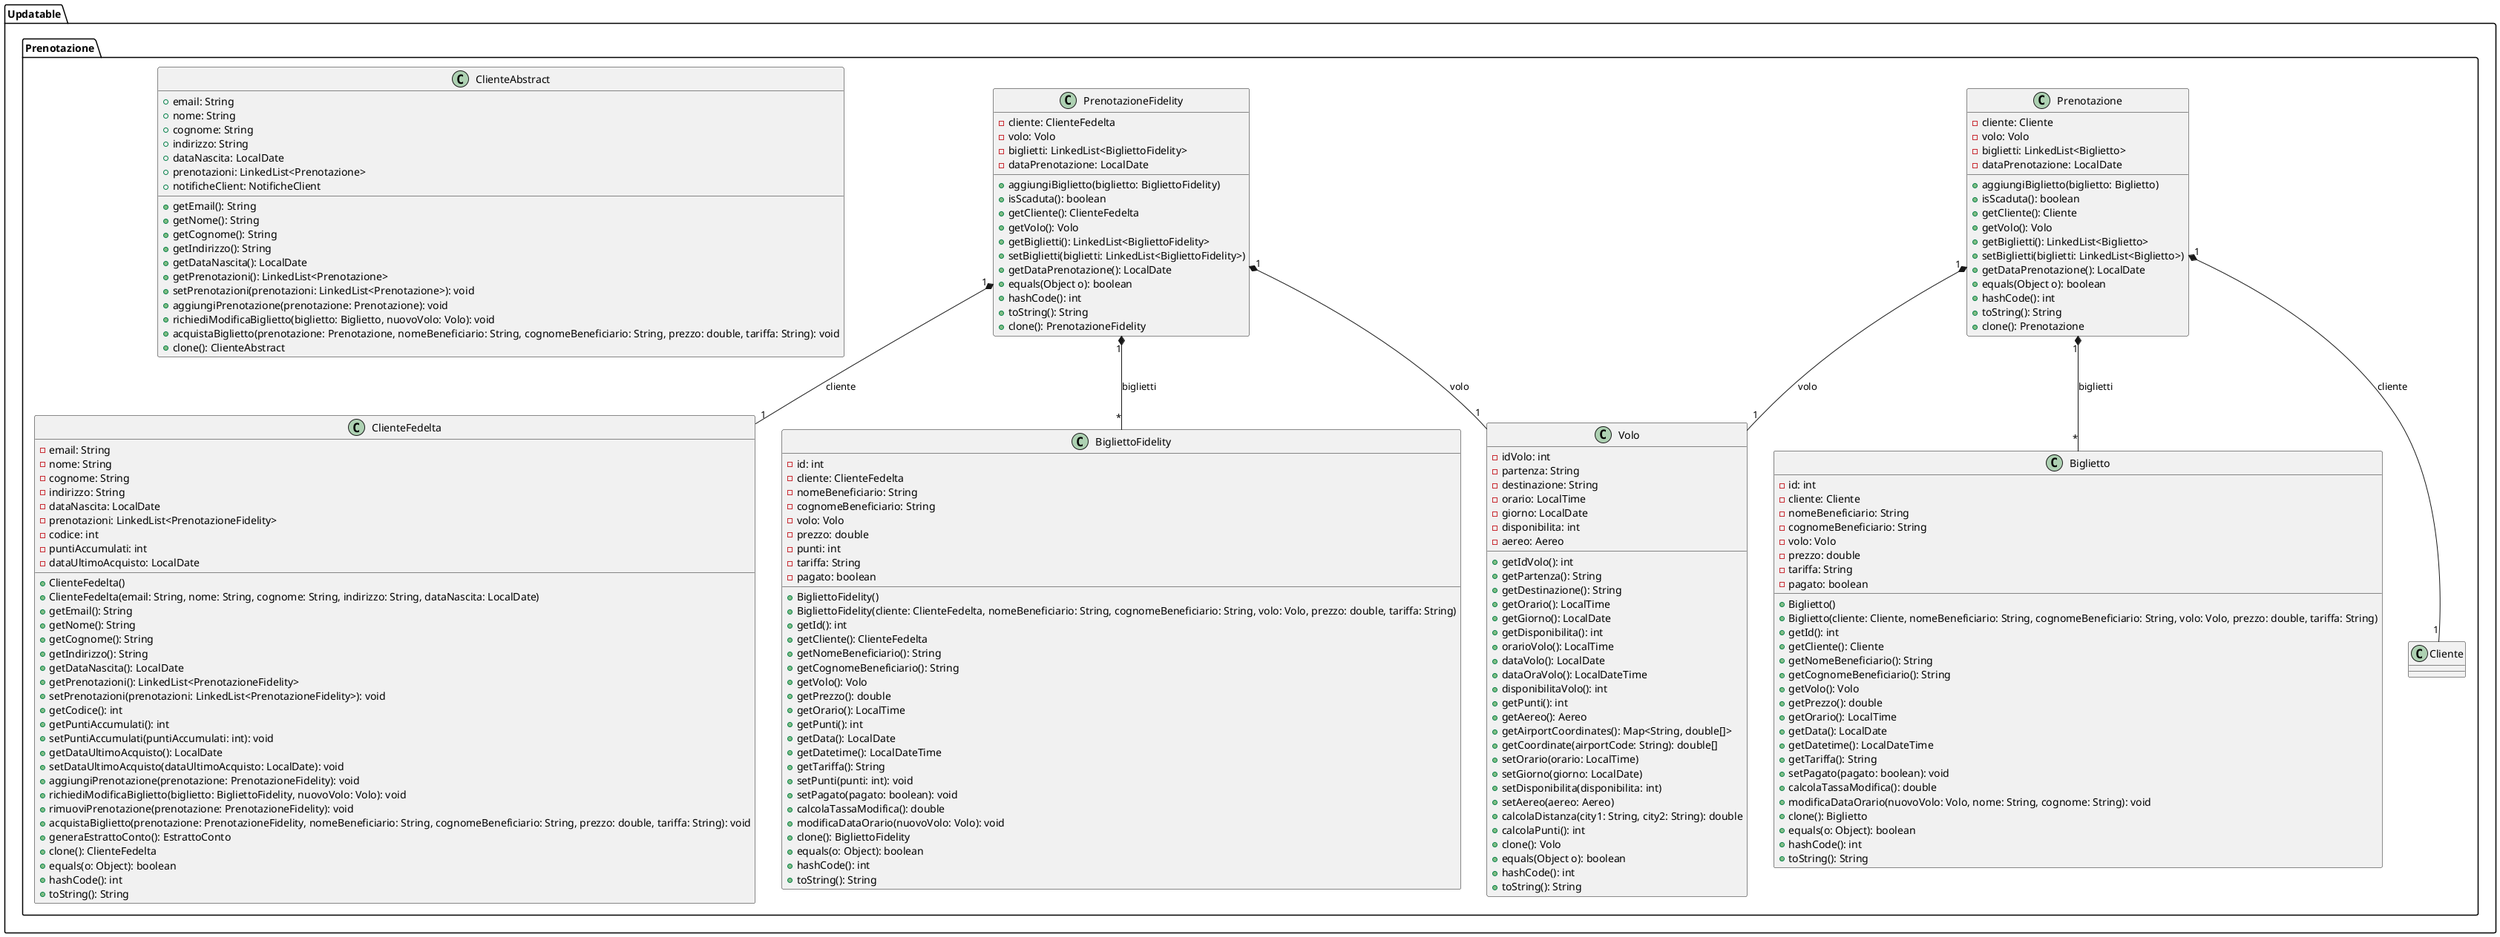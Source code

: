 @startuml

package Updatable.Prenotazione {

    class Prenotazione {
        - cliente: Cliente
        - volo: Volo
        - biglietti: LinkedList<Biglietto>
        - dataPrenotazione: LocalDate
        + aggiungiBiglietto(biglietto: Biglietto)
        + isScaduta(): boolean
        + getCliente(): Cliente
        + getVolo(): Volo
        + getBiglietti(): LinkedList<Biglietto>
        + setBiglietti(biglietti: LinkedList<Biglietto>)
        + getDataPrenotazione(): LocalDate
        + equals(Object o): boolean
        + hashCode(): int
        + toString(): String
        + clone(): Prenotazione
    }

    class PrenotazioneFidelity {
        - cliente: ClienteFedelta
        - volo: Volo
        - biglietti: LinkedList<BigliettoFidelity>
        - dataPrenotazione: LocalDate
        + aggiungiBiglietto(biglietto: BigliettoFidelity)
        + isScaduta(): boolean
        + getCliente(): ClienteFedelta
        + getVolo(): Volo
        + getBiglietti(): LinkedList<BigliettoFidelity>
        + setBiglietti(biglietti: LinkedList<BigliettoFidelity>)
        + getDataPrenotazione(): LocalDate
        + equals(Object o): boolean
        + hashCode(): int
        + toString(): String
        + clone(): PrenotazioneFidelity
    }

    class ClienteAbstract {
            + email: String
            + nome: String
            + cognome: String
            + indirizzo: String
            + dataNascita: LocalDate
            + prenotazioni: LinkedList<Prenotazione>
            + notificheClient: NotificheClient
            + getEmail(): String
            + getNome(): String
            + getCognome(): String
            + getIndirizzo(): String
            + getDataNascita(): LocalDate
            + getPrenotazioni(): LinkedList<Prenotazione>
            + setPrenotazioni(prenotazioni: LinkedList<Prenotazione>): void
            + aggiungiPrenotazione(prenotazione: Prenotazione): void
            + richiediModificaBiglietto(biglietto: Biglietto, nuovoVolo: Volo): void
            + acquistaBiglietto(prenotazione: Prenotazione, nomeBeneficiario: String, cognomeBeneficiario: String, prezzo: double, tariffa: String): void
            + clone(): ClienteAbstract
        }

    class ClienteFedelta {
            - email: String
            - nome: String
            - cognome: String
            - indirizzo: String
            - dataNascita: LocalDate
            - prenotazioni: LinkedList<PrenotazioneFidelity>
            - codice: int
            - puntiAccumulati: int
            - dataUltimoAcquisto: LocalDate
            + ClienteFedelta()
            + ClienteFedelta(email: String, nome: String, cognome: String, indirizzo: String, dataNascita: LocalDate)
            + getEmail(): String
            + getNome(): String
            + getCognome(): String
            + getIndirizzo(): String
            + getDataNascita(): LocalDate
            + getPrenotazioni(): LinkedList<PrenotazioneFidelity>
            + setPrenotazioni(prenotazioni: LinkedList<PrenotazioneFidelity>): void
            + getCodice(): int
            + getPuntiAccumulati(): int
            + setPuntiAccumulati(puntiAccumulati: int): void
            + getDataUltimoAcquisto(): LocalDate
            + setDataUltimoAcquisto(dataUltimoAcquisto: LocalDate): void
            + aggiungiPrenotazione(prenotazione: PrenotazioneFidelity): void
            + richiediModificaBiglietto(biglietto: BigliettoFidelity, nuovoVolo: Volo): void
            + rimuoviPrenotazione(prenotazione: PrenotazioneFidelity): void
            + acquistaBiglietto(prenotazione: PrenotazioneFidelity, nomeBeneficiario: String, cognomeBeneficiario: String, prezzo: double, tariffa: String): void
            + generaEstrattoConto(): EstrattoConto
            + clone(): ClienteFedelta
            + equals(o: Object): boolean
            + hashCode(): int
            + toString(): String
        }

    class Volo {
            - idVolo: int
            - partenza: String
            - destinazione: String
            - orario: LocalTime
            - giorno: LocalDate
            - disponibilita: int
            - aereo: Aereo
            + getIdVolo(): int
            + getPartenza(): String
            + getDestinazione(): String
            + getOrario(): LocalTime
            + getGiorno(): LocalDate
            + getDisponibilita(): int
            + orarioVolo(): LocalTime
            + dataVolo(): LocalDate
            + dataOraVolo(): LocalDateTime
            + disponibilitaVolo(): int
            + getPunti(): int
            + getAereo(): Aereo
            + getAirportCoordinates(): Map<String, double[]>
            + getCoordinate(airportCode: String): double[]
            + setOrario(orario: LocalTime)
            + setGiorno(giorno: LocalDate)
            + setDisponibilita(disponibilita: int)
            + setAereo(aereo: Aereo)
            + calcolaDistanza(city1: String, city2: String): double
            + calcolaPunti(): int
            + clone(): Volo
            + equals(Object o): boolean
            + hashCode(): int
            + toString(): String
        }



    class Biglietto {
            - id: int
            - cliente: Cliente
            - nomeBeneficiario: String
            - cognomeBeneficiario: String
            - volo: Volo
            - prezzo: double
            - tariffa: String
            - pagato: boolean
            + Biglietto()
            + Biglietto(cliente: Cliente, nomeBeneficiario: String, cognomeBeneficiario: String, volo: Volo, prezzo: double, tariffa: String)
            + getId(): int
            + getCliente(): Cliente
            + getNomeBeneficiario(): String
            + getCognomeBeneficiario(): String
            + getVolo(): Volo
            + getPrezzo(): double
            + getOrario(): LocalTime
            + getData(): LocalDate
            + getDatetime(): LocalDateTime
            + getTariffa(): String
            + setPagato(pagato: boolean): void
            + calcolaTassaModifica(): double
            + modificaDataOrario(nuovoVolo: Volo, nome: String, cognome: String): void
            + clone(): Biglietto
            + equals(o: Object): boolean
            + hashCode(): int
            + toString(): String
        }

    class BigliettoFidelity {
            - id: int
            - cliente: ClienteFedelta
            - nomeBeneficiario: String
            - cognomeBeneficiario: String
            - volo: Volo
            - prezzo: double
            - punti: int
            - tariffa: String
            - pagato: boolean
            + BigliettoFidelity()
            + BigliettoFidelity(cliente: ClienteFedelta, nomeBeneficiario: String, cognomeBeneficiario: String, volo: Volo, prezzo: double, tariffa: String)
            + getId(): int
            + getCliente(): ClienteFedelta
            + getNomeBeneficiario(): String
            + getCognomeBeneficiario(): String
            + getVolo(): Volo
            + getPrezzo(): double
            + getOrario(): LocalTime
            + getPunti(): int
            + getData(): LocalDate
            + getDatetime(): LocalDateTime
            + getTariffa(): String
            + setPunti(punti: int): void
            + setPagato(pagato: boolean): void
            + calcolaTassaModifica(): double
            + modificaDataOrario(nuovoVolo: Volo): void
            + clone(): BigliettoFidelity
            + equals(o: Object): boolean
            + hashCode(): int
            + toString(): String
        }

    Prenotazione "1" *-- "1" Cliente : "cliente"
    Prenotazione "1" *-- "1" Volo : "volo"
    Prenotazione "1" *-- "*" Biglietto : "biglietti"

    PrenotazioneFidelity "1" *-- "1" ClienteFedelta : "cliente"
    PrenotazioneFidelity "1" *-- "1" Volo : "volo"
    PrenotazioneFidelity "1" *-- "*" BigliettoFidelity : "biglietti"

}

@enduml
